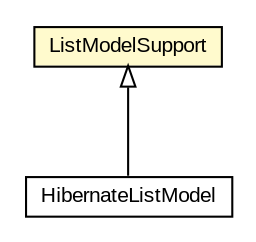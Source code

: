 #!/usr/local/bin/dot
#
# Class diagram 
# Generated by UMLGraph version 5.3 (http://www.umlgraph.org/)
#

digraph G {
	edge [fontname="arial",fontsize=10,labelfontname="arial",labelfontsize=10];
	node [fontname="arial",fontsize=10,shape=plaintext];
	nodesep=0.25;
	ranksep=0.5;
	// context.arch.logging.ListModelSupport
	c122850 [label=<<table title="context.arch.logging.ListModelSupport" border="0" cellborder="1" cellspacing="0" cellpadding="2" port="p" bgcolor="lemonChiffon" href="./ListModelSupport.html">
		<tr><td><table border="0" cellspacing="0" cellpadding="1">
<tr><td align="center" balign="center"> ListModelSupport </td></tr>
		</table></td></tr>
		</table>>, fontname="arial", fontcolor="black", fontsize=10.0];
	// context.arch.logging.HibernateListModel
	c122852 [label=<<table title="context.arch.logging.HibernateListModel" border="0" cellborder="1" cellspacing="0" cellpadding="2" port="p" href="./HibernateListModel.html">
		<tr><td><table border="0" cellspacing="0" cellpadding="1">
<tr><td align="center" balign="center"> HibernateListModel </td></tr>
		</table></td></tr>
		</table>>, fontname="arial", fontcolor="black", fontsize=10.0];
	//context.arch.logging.HibernateListModel extends context.arch.logging.ListModelSupport
	c122850:p -> c122852:p [dir=back,arrowtail=empty];
}

